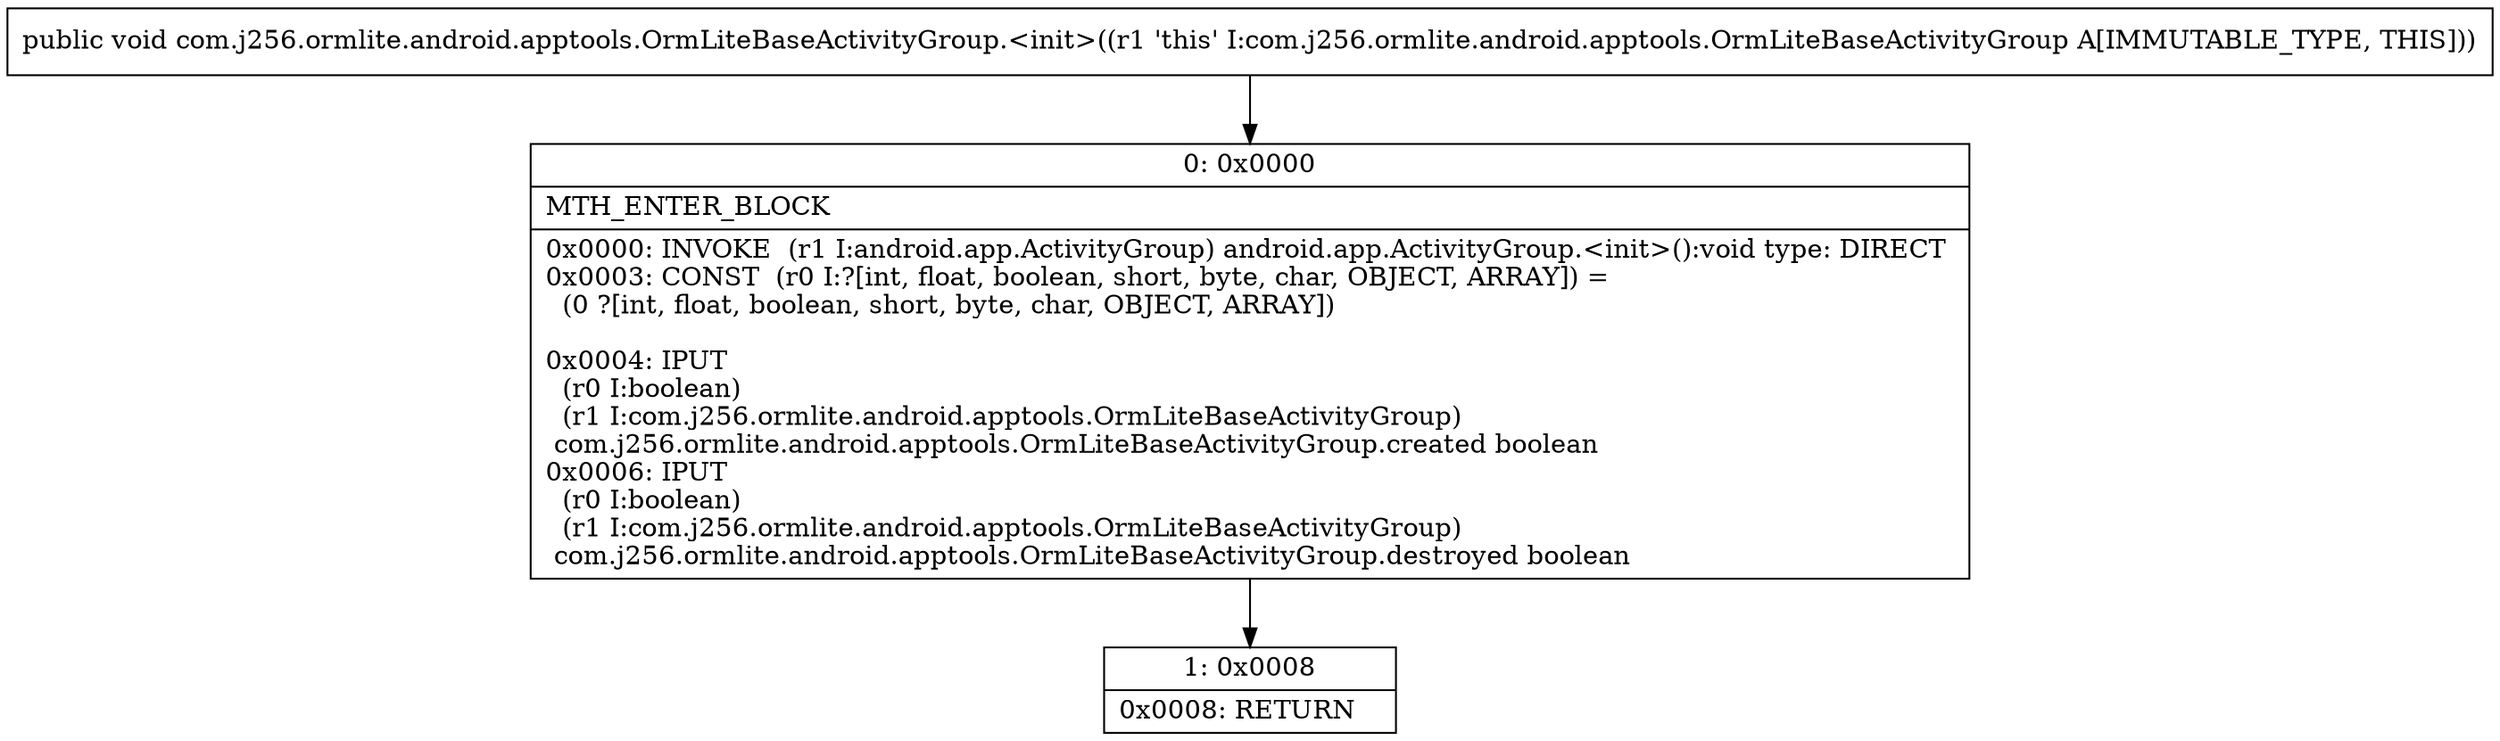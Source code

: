 digraph "CFG forcom.j256.ormlite.android.apptools.OrmLiteBaseActivityGroup.\<init\>()V" {
Node_0 [shape=record,label="{0\:\ 0x0000|MTH_ENTER_BLOCK\l|0x0000: INVOKE  (r1 I:android.app.ActivityGroup) android.app.ActivityGroup.\<init\>():void type: DIRECT \l0x0003: CONST  (r0 I:?[int, float, boolean, short, byte, char, OBJECT, ARRAY]) = \l  (0 ?[int, float, boolean, short, byte, char, OBJECT, ARRAY])\l \l0x0004: IPUT  \l  (r0 I:boolean)\l  (r1 I:com.j256.ormlite.android.apptools.OrmLiteBaseActivityGroup)\l com.j256.ormlite.android.apptools.OrmLiteBaseActivityGroup.created boolean \l0x0006: IPUT  \l  (r0 I:boolean)\l  (r1 I:com.j256.ormlite.android.apptools.OrmLiteBaseActivityGroup)\l com.j256.ormlite.android.apptools.OrmLiteBaseActivityGroup.destroyed boolean \l}"];
Node_1 [shape=record,label="{1\:\ 0x0008|0x0008: RETURN   \l}"];
MethodNode[shape=record,label="{public void com.j256.ormlite.android.apptools.OrmLiteBaseActivityGroup.\<init\>((r1 'this' I:com.j256.ormlite.android.apptools.OrmLiteBaseActivityGroup A[IMMUTABLE_TYPE, THIS])) }"];
MethodNode -> Node_0;
Node_0 -> Node_1;
}


